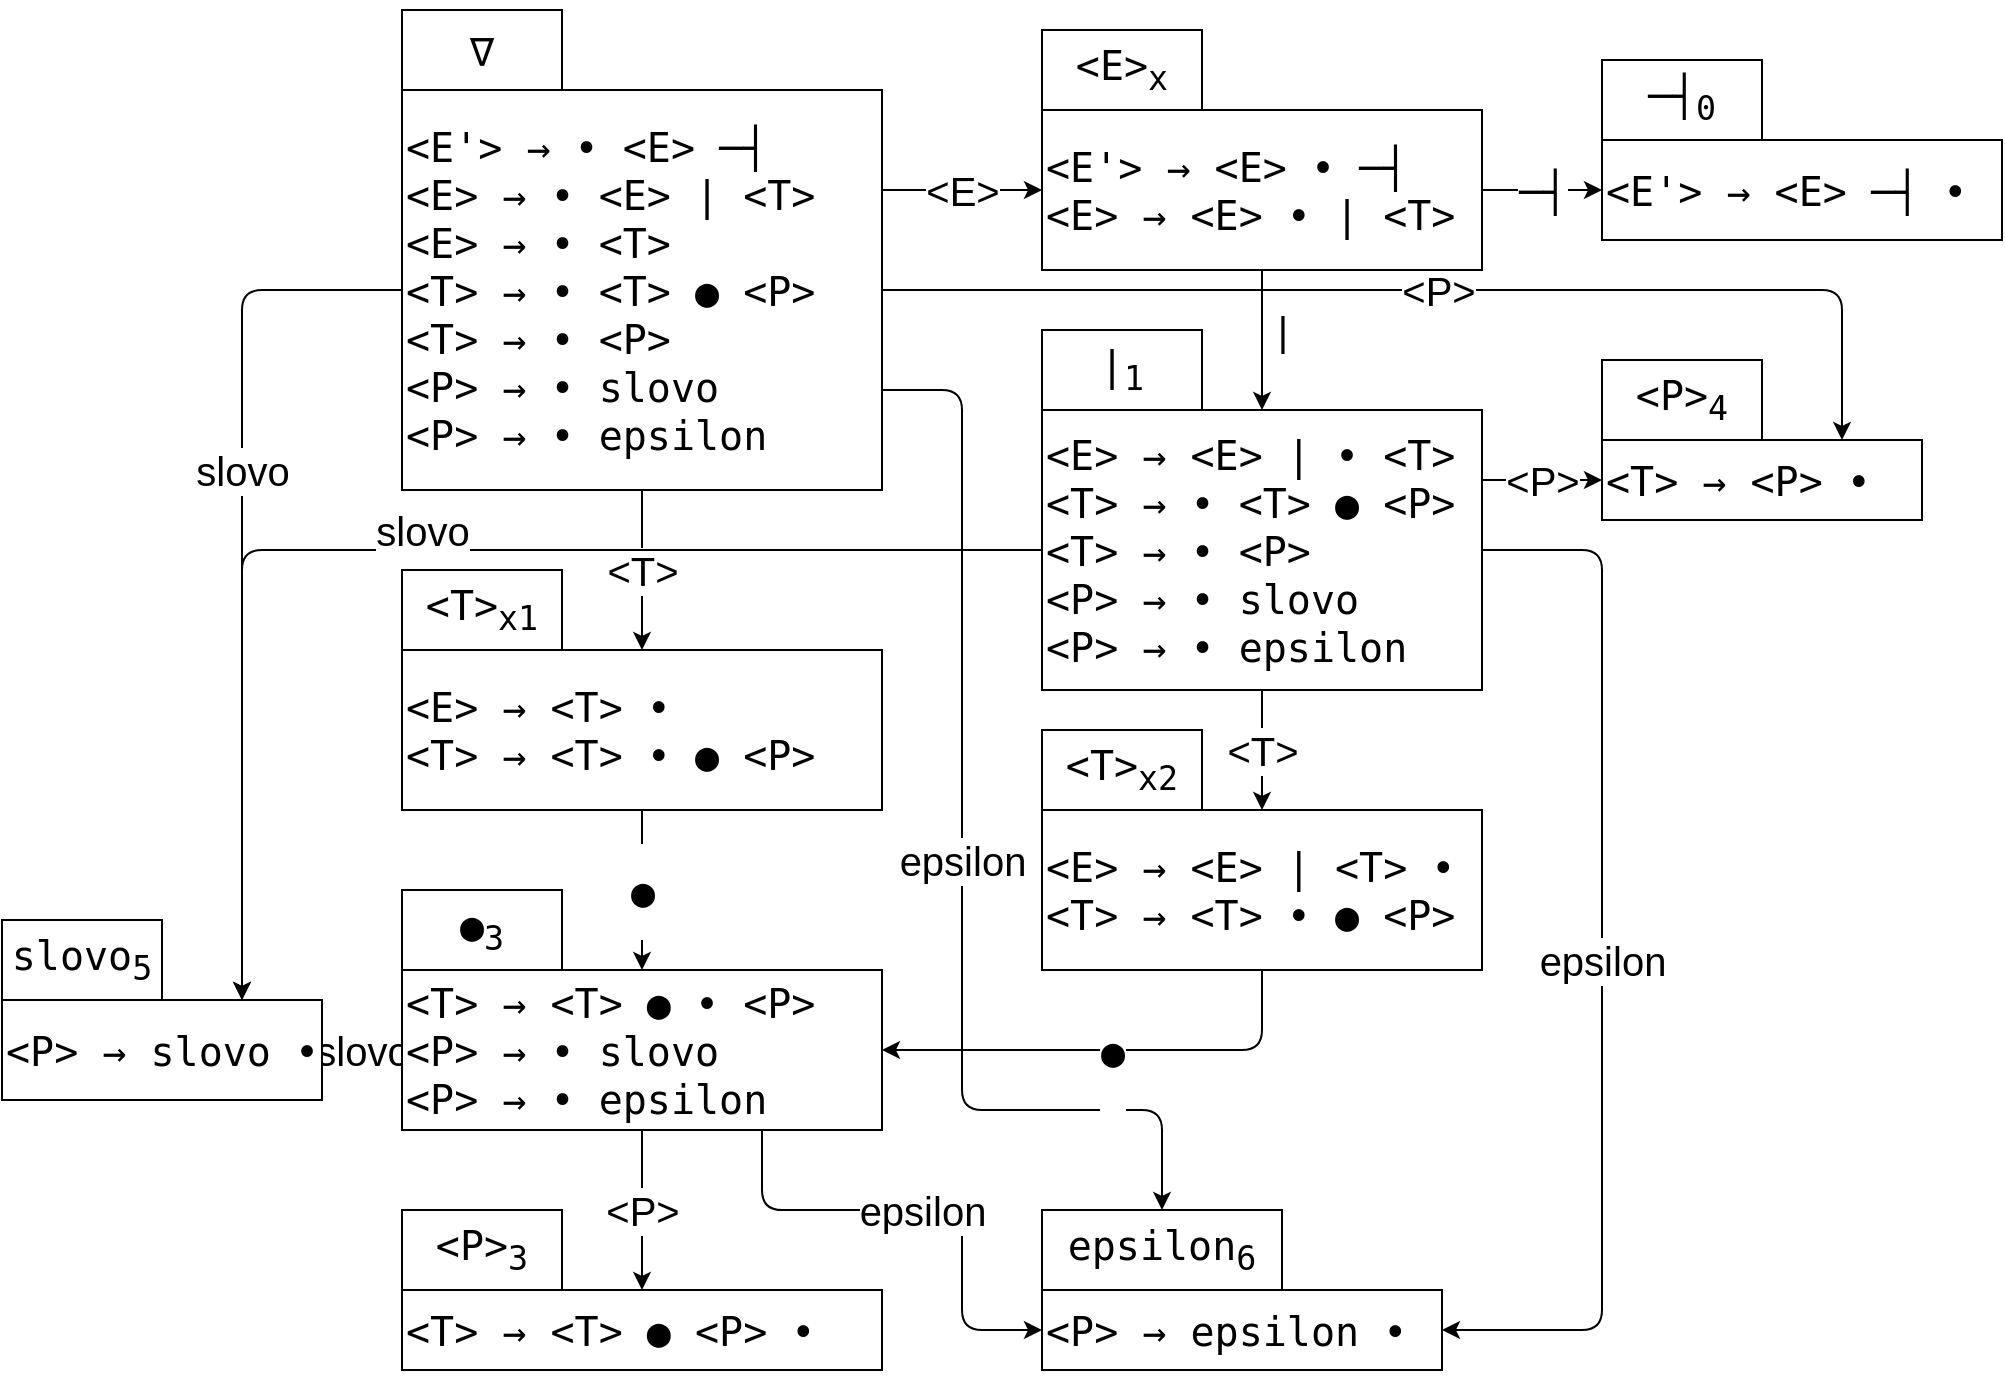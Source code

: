 <mxfile>
    <diagram id="4BZgUExTRT3-vNbdLNxr" name="Automat">
        <mxGraphModel dx="1044" dy="1234" grid="1" gridSize="10" guides="1" tooltips="1" connect="1" arrows="1" fold="1" page="1" pageScale="1" pageWidth="850" pageHeight="1100" math="0" shadow="0">
            <root>
                <mxCell id="0"/>
                <mxCell id="1" parent="0"/>
                <mxCell id="24" value="&amp;lt;E&amp;gt;" style="edgeStyle=none;html=1;exitX=1;exitY=0.25;exitDx=0;exitDy=0;entryX=0;entryY=0.5;entryDx=0;entryDy=0;fontSize=20;" edge="1" parent="1" source="2" target="10">
                    <mxGeometry relative="1" as="geometry"/>
                </mxCell>
                <mxCell id="28" value="&amp;lt;T&amp;gt;" style="edgeStyle=none;html=1;entryX=0.5;entryY=0;entryDx=0;entryDy=0;fontSize=20;" edge="1" parent="1" source="2" target="4">
                    <mxGeometry relative="1" as="geometry"/>
                </mxCell>
                <mxCell id="41" value="slovo" style="edgeStyle=none;html=1;entryX=0.75;entryY=0;entryDx=0;entryDy=0;fontSize=20;" edge="1" parent="1" source="2" target="18">
                    <mxGeometry x="-0.218" relative="1" as="geometry">
                        <Array as="points">
                            <mxPoint x="120" y="260"/>
                        </Array>
                        <mxPoint as="offset"/>
                    </mxGeometry>
                </mxCell>
                <mxCell id="44" value="&amp;lt;P&amp;gt;" style="edgeStyle=none;html=1;exitX=1;exitY=0.5;exitDx=0;exitDy=0;entryX=0.75;entryY=0;entryDx=0;entryDy=0;fontSize=20;" edge="1" parent="1" source="2" target="22">
                    <mxGeometry relative="1" as="geometry">
                        <Array as="points">
                            <mxPoint x="920" y="260"/>
                        </Array>
                    </mxGeometry>
                </mxCell>
                <mxCell id="49" value="epsilon" style="edgeStyle=none;html=1;exitX=1;exitY=0.75;exitDx=0;exitDy=0;entryX=0.5;entryY=0;entryDx=0;entryDy=0;fontSize=20;" edge="1" parent="1" source="2" target="46">
                    <mxGeometry relative="1" as="geometry">
                        <Array as="points">
                            <mxPoint x="480" y="310"/>
                            <mxPoint x="480" y="670"/>
                            <mxPoint x="580" y="670"/>
                        </Array>
                    </mxGeometry>
                </mxCell>
                <mxCell id="2" value="&lt;pre&gt;&lt;span style=&quot;font-size: 20px&quot;&gt;&amp;lt;E'&amp;gt; → • &amp;lt;E&amp;gt; ─┤&lt;br&gt;&amp;lt;E&amp;gt; → • &amp;lt;E&amp;gt; | &amp;lt;T&amp;gt;&lt;br&gt;&amp;lt;E&amp;gt; → • &amp;lt;T&amp;gt;&lt;br&gt;&amp;lt;T&amp;gt; → • &amp;lt;T&amp;gt; ● &amp;lt;P&amp;gt;&lt;br&gt;&amp;lt;T&amp;gt; → • &amp;lt;P&amp;gt;&lt;br&gt;&amp;lt;P&amp;gt; → • slovo&lt;br&gt;&amp;lt;P&amp;gt; → • epsilon&lt;/span&gt;&lt;/pre&gt;" style="rounded=0;whiteSpace=wrap;html=1;align=left;" vertex="1" parent="1">
                    <mxGeometry x="200" y="160" width="240" height="200" as="geometry"/>
                </mxCell>
                <mxCell id="3" value="&lt;pre&gt;&lt;font style=&quot;font-size: 20px&quot;&gt;∇&lt;/font&gt;&lt;/pre&gt;" style="rounded=0;whiteSpace=wrap;html=1;" vertex="1" parent="1">
                    <mxGeometry x="200" y="120" width="80" height="40" as="geometry"/>
                </mxCell>
                <mxCell id="32" value="&lt;pre style=&quot;text-align: left ; font-size: 12px&quot;&gt;&lt;span style=&quot;font-size: 20px&quot;&gt;●&lt;/span&gt;&lt;/pre&gt;" style="edgeStyle=none;html=1;entryX=0.5;entryY=0;entryDx=0;entryDy=0;fontSize=20;" edge="1" parent="1" source="4" target="16">
                    <mxGeometry relative="1" as="geometry"/>
                </mxCell>
                <mxCell id="4" value="&lt;pre&gt;&lt;pre style=&quot;font-size: 12px&quot;&gt;&lt;span style=&quot;font-size: 20px&quot;&gt;&amp;lt;E&amp;gt; → &amp;lt;T&amp;gt; •&lt;br&gt;&amp;lt;T&amp;gt; → &amp;lt;T&amp;gt; • ● &amp;lt;P&amp;gt;&lt;br&gt;&lt;/span&gt;&lt;/pre&gt;&lt;/pre&gt;" style="rounded=0;whiteSpace=wrap;html=1;align=left;fontSize=20;" vertex="1" parent="1">
                    <mxGeometry x="200" y="440" width="240" height="80" as="geometry"/>
                </mxCell>
                <mxCell id="5" value="&lt;pre&gt;&lt;font style=&quot;font-size: 20px&quot;&gt;&amp;lt;T&amp;gt;&lt;sub&gt;x1&lt;/sub&gt;&lt;/font&gt;&lt;/pre&gt;" style="rounded=0;whiteSpace=wrap;html=1;fontSize=20;" vertex="1" parent="1">
                    <mxGeometry x="200" y="400" width="80" height="40" as="geometry"/>
                </mxCell>
                <mxCell id="33" value="&lt;pre style=&quot;text-align: left&quot;&gt;●&lt;/pre&gt;" style="edgeStyle=none;html=1;entryX=1;entryY=0.5;entryDx=0;entryDy=0;fontSize=20;" edge="1" parent="1" source="6" target="16">
                    <mxGeometry relative="1" as="geometry">
                        <Array as="points">
                            <mxPoint x="630" y="640"/>
                        </Array>
                    </mxGeometry>
                </mxCell>
                <mxCell id="6" value="&lt;pre&gt;&amp;lt;E&amp;gt; → &amp;lt;E&amp;gt; | &amp;lt;T&amp;gt; •&lt;br&gt;&amp;lt;T&amp;gt; → &amp;lt;T&amp;gt; • ● &amp;lt;P&amp;gt;&lt;br&gt;&lt;/pre&gt;" style="rounded=0;whiteSpace=wrap;html=1;align=left;fontSize=20;" vertex="1" parent="1">
                    <mxGeometry x="520" y="520" width="220" height="80" as="geometry"/>
                </mxCell>
                <mxCell id="7" value="&lt;pre&gt;&amp;lt;T&amp;gt;&lt;sub&gt;x2&lt;/sub&gt;&lt;/pre&gt;" style="rounded=0;whiteSpace=wrap;html=1;fontSize=20;" vertex="1" parent="1">
                    <mxGeometry x="520" y="480" width="80" height="40" as="geometry"/>
                </mxCell>
                <mxCell id="25" value="&lt;pre style=&quot;text-align: left ; font-size: 12px&quot;&gt;&lt;span style=&quot;font-size: 20px&quot;&gt;─┤&lt;/span&gt;&lt;/pre&gt;" style="edgeStyle=none;html=1;entryX=0;entryY=0.5;entryDx=0;entryDy=0;fontSize=20;" edge="1" parent="1" source="10" target="12">
                    <mxGeometry relative="1" as="geometry"/>
                </mxCell>
                <mxCell id="26" value="|" style="edgeStyle=none;html=1;fontSize=20;" edge="1" parent="1" source="10">
                    <mxGeometry x="-0.143" y="10" relative="1" as="geometry">
                        <mxPoint x="630" y="320" as="targetPoint"/>
                        <mxPoint as="offset"/>
                    </mxGeometry>
                </mxCell>
                <mxCell id="10" value="&lt;pre&gt;&lt;pre style=&quot;font-size: 12px&quot;&gt;&lt;span style=&quot;font-size: 20px&quot;&gt;&amp;lt;E'&amp;gt; → &amp;lt;E&amp;gt; • ─┤&lt;br&gt;&amp;lt;E&amp;gt; → &amp;lt;E&amp;gt; • | &amp;lt;T&amp;gt;&lt;br&gt;&lt;/span&gt;&lt;/pre&gt;&lt;/pre&gt;" style="rounded=0;whiteSpace=wrap;html=1;align=left;fontSize=20;" vertex="1" parent="1">
                    <mxGeometry x="520" y="170" width="220" height="80" as="geometry"/>
                </mxCell>
                <mxCell id="11" value="&lt;pre&gt;&amp;lt;E&amp;gt;&lt;sub&gt;x&lt;/sub&gt;&lt;/pre&gt;" style="rounded=0;whiteSpace=wrap;html=1;fontSize=20;" vertex="1" parent="1">
                    <mxGeometry x="520" y="130" width="80" height="40" as="geometry"/>
                </mxCell>
                <mxCell id="12" value="&lt;pre&gt;&lt;pre&gt;&amp;lt;E'&amp;gt; → &amp;lt;E&amp;gt; ─┤ •&lt;br&gt;&lt;/pre&gt;&lt;/pre&gt;" style="rounded=0;whiteSpace=wrap;html=1;align=left;fontSize=20;" vertex="1" parent="1">
                    <mxGeometry x="800" y="185" width="200" height="50" as="geometry"/>
                </mxCell>
                <mxCell id="13" value="&lt;pre&gt;&lt;pre style=&quot;text-align: left ; font-size: 12px&quot;&gt;&lt;span style=&quot;font-size: 20px&quot;&gt;─┤&lt;sub&gt;0&lt;/sub&gt;&lt;/span&gt;&lt;/pre&gt;&lt;/pre&gt;" style="rounded=0;whiteSpace=wrap;html=1;fontSize=20;" vertex="1" parent="1">
                    <mxGeometry x="800" y="145" width="80" height="40" as="geometry"/>
                </mxCell>
                <mxCell id="29" value="&amp;lt;T&amp;gt;" style="edgeStyle=none;html=1;entryX=0.5;entryY=0;entryDx=0;entryDy=0;fontSize=20;" edge="1" parent="1" source="14" target="6">
                    <mxGeometry relative="1" as="geometry"/>
                </mxCell>
                <mxCell id="37" value="slovo" style="edgeStyle=none;html=1;entryX=0.75;entryY=0;entryDx=0;entryDy=0;fontSize=20;" edge="1" parent="1" source="14" target="18">
                    <mxGeometry x="-0.008" y="-10" relative="1" as="geometry">
                        <Array as="points">
                            <mxPoint x="120" y="390"/>
                        </Array>
                        <mxPoint as="offset"/>
                    </mxGeometry>
                </mxCell>
                <mxCell id="42" value="&amp;lt;P&amp;gt;" style="edgeStyle=none;html=1;exitX=1;exitY=0.25;exitDx=0;exitDy=0;entryX=0;entryY=0.5;entryDx=0;entryDy=0;fontSize=20;" edge="1" parent="1" source="14" target="22">
                    <mxGeometry relative="1" as="geometry"/>
                </mxCell>
                <mxCell id="48" value="epsilon" style="edgeStyle=none;html=1;exitX=1;exitY=0.5;exitDx=0;exitDy=0;entryX=1;entryY=0.5;entryDx=0;entryDy=0;fontSize=20;" edge="1" parent="1" source="14" target="45">
                    <mxGeometry relative="1" as="geometry">
                        <Array as="points">
                            <mxPoint x="800" y="390"/>
                            <mxPoint x="800" y="780"/>
                        </Array>
                    </mxGeometry>
                </mxCell>
                <mxCell id="14" value="&lt;pre&gt;&lt;pre&gt;&amp;lt;E&amp;gt; → &amp;lt;E&amp;gt; | • &amp;lt;T&amp;gt;&lt;br&gt;&amp;lt;T&amp;gt; → • &amp;lt;T&amp;gt; ● &amp;lt;P&amp;gt;&lt;br&gt;&amp;lt;T&amp;gt; → • &amp;lt;P&amp;gt;&lt;br&gt;&amp;lt;P&amp;gt; → • slovo&lt;br&gt;&amp;lt;P&amp;gt; → • epsilon&lt;/pre&gt;&lt;/pre&gt;" style="rounded=0;whiteSpace=wrap;html=1;align=left;fontSize=20;" vertex="1" parent="1">
                    <mxGeometry x="520" y="320" width="220" height="140" as="geometry"/>
                </mxCell>
                <mxCell id="15" value="&lt;pre&gt;&lt;font style=&quot;font-size: 20px&quot;&gt;|&lt;sub&gt;1&lt;/sub&gt;&lt;/font&gt;&lt;/pre&gt;" style="rounded=0;whiteSpace=wrap;html=1;fontSize=20;" vertex="1" parent="1">
                    <mxGeometry x="520" y="280" width="80" height="40" as="geometry"/>
                </mxCell>
                <mxCell id="36" value="slovo" style="edgeStyle=none;html=1;entryX=1;entryY=0.5;entryDx=0;entryDy=0;fontSize=20;" edge="1" parent="1" source="16" target="18">
                    <mxGeometry relative="1" as="geometry"/>
                </mxCell>
                <mxCell id="40" value="&amp;lt;P&amp;gt;" style="edgeStyle=none;html=1;entryX=0.5;entryY=0;entryDx=0;entryDy=0;fontSize=20;" edge="1" parent="1" source="16" target="20">
                    <mxGeometry relative="1" as="geometry"/>
                </mxCell>
                <mxCell id="47" value="epsilon" style="edgeStyle=none;html=1;exitX=0.75;exitY=1;exitDx=0;exitDy=0;entryX=0;entryY=0.5;entryDx=0;entryDy=0;fontSize=20;" edge="1" parent="1" source="16" target="45">
                    <mxGeometry relative="1" as="geometry">
                        <Array as="points">
                            <mxPoint x="380" y="720"/>
                            <mxPoint x="480" y="720"/>
                            <mxPoint x="480" y="780"/>
                        </Array>
                    </mxGeometry>
                </mxCell>
                <mxCell id="16" value="&lt;pre&gt;&lt;pre&gt;&amp;lt;T&amp;gt; → &amp;lt;T&amp;gt; ● • &amp;lt;P&amp;gt;&lt;br&gt;&amp;lt;P&amp;gt; → • slovo&lt;br&gt;&amp;lt;P&amp;gt; → • epsilon&lt;span style=&quot;font-size: 12px&quot;&gt;&lt;br&gt;&lt;/span&gt;&lt;/pre&gt;&lt;/pre&gt;" style="rounded=0;whiteSpace=wrap;html=1;align=left;fontSize=20;" vertex="1" parent="1">
                    <mxGeometry x="200" y="600" width="240" height="80" as="geometry"/>
                </mxCell>
                <mxCell id="17" value="&lt;pre&gt;&lt;pre style=&quot;text-align: left&quot;&gt;●&lt;sub&gt;3&lt;/sub&gt;&lt;/pre&gt;&lt;/pre&gt;" style="rounded=0;whiteSpace=wrap;html=1;fontSize=20;" vertex="1" parent="1">
                    <mxGeometry x="200" y="560" width="80" height="40" as="geometry"/>
                </mxCell>
                <mxCell id="18" value="&lt;pre&gt;&amp;lt;P&amp;gt; → slovo •&lt;br&gt;&lt;/pre&gt;" style="rounded=0;whiteSpace=wrap;html=1;align=left;fontSize=20;" vertex="1" parent="1">
                    <mxGeometry y="615" width="160" height="50" as="geometry"/>
                </mxCell>
                <mxCell id="19" value="&lt;pre&gt;&lt;font style=&quot;font-size: 20px&quot;&gt;slovo&lt;sub&gt;5&lt;/sub&gt;&lt;/font&gt;&lt;/pre&gt;" style="rounded=0;whiteSpace=wrap;html=1;fontSize=20;" vertex="1" parent="1">
                    <mxGeometry y="575" width="80" height="40" as="geometry"/>
                </mxCell>
                <mxCell id="20" value="&lt;pre&gt;&amp;lt;T&amp;gt; → &amp;lt;T&amp;gt; ● &amp;lt;P&amp;gt; •&lt;br&gt;&lt;/pre&gt;" style="rounded=0;whiteSpace=wrap;html=1;align=left;fontSize=20;" vertex="1" parent="1">
                    <mxGeometry x="200" y="760" width="240" height="40" as="geometry"/>
                </mxCell>
                <mxCell id="21" value="&lt;pre&gt;&lt;font style=&quot;font-size: 20px&quot;&gt;&amp;lt;P&amp;gt;&lt;sub&gt;3&lt;/sub&gt;&lt;/font&gt;&lt;/pre&gt;" style="rounded=0;whiteSpace=wrap;html=1;fontSize=20;" vertex="1" parent="1">
                    <mxGeometry x="200" y="720" width="80" height="40" as="geometry"/>
                </mxCell>
                <mxCell id="22" value="&lt;pre&gt;&amp;lt;T&amp;gt; → &amp;lt;P&amp;gt; •&lt;br&gt;&lt;/pre&gt;" style="rounded=0;whiteSpace=wrap;html=1;align=left;fontSize=20;" vertex="1" parent="1">
                    <mxGeometry x="800" y="335" width="160" height="40" as="geometry"/>
                </mxCell>
                <mxCell id="23" value="&lt;pre&gt;&lt;font style=&quot;font-size: 20px&quot;&gt;&amp;lt;P&amp;gt;&lt;sub&gt;4&lt;/sub&gt;&lt;/font&gt;&lt;/pre&gt;" style="rounded=0;whiteSpace=wrap;html=1;fontSize=20;" vertex="1" parent="1">
                    <mxGeometry x="800" y="295" width="80" height="40" as="geometry"/>
                </mxCell>
                <mxCell id="45" value="&lt;pre&gt;&lt;pre&gt;&amp;lt;P&amp;gt; → epsilon •&lt;span style=&quot;font-size: 12px&quot;&gt;&lt;br&gt;&lt;/span&gt;&lt;/pre&gt;&lt;/pre&gt;" style="rounded=0;whiteSpace=wrap;html=1;align=left;fontSize=20;" vertex="1" parent="1">
                    <mxGeometry x="520" y="760" width="200" height="40" as="geometry"/>
                </mxCell>
                <mxCell id="46" value="&lt;pre&gt;&lt;pre style=&quot;text-align: left&quot;&gt;epsilon&lt;sub&gt;6&lt;/sub&gt;&lt;/pre&gt;&lt;/pre&gt;" style="rounded=0;whiteSpace=wrap;html=1;fontSize=20;" vertex="1" parent="1">
                    <mxGeometry x="520" y="720" width="120" height="40" as="geometry"/>
                </mxCell>
            </root>
        </mxGraphModel>
    </diagram>
</mxfile>
